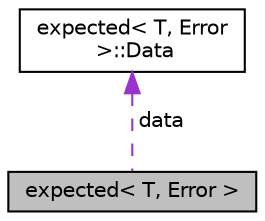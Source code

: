 digraph "expected&lt; T, Error &gt;"
{
  edge [fontname="Helvetica",fontsize="10",labelfontname="Helvetica",labelfontsize="10"];
  node [fontname="Helvetica",fontsize="10",shape=record];
  Node1 [label="expected\< T, Error \>",height=0.2,width=0.4,color="black", fillcolor="grey75", style="filled", fontcolor="black"];
  Node2 -> Node1 [dir="back",color="darkorchid3",fontsize="10",style="dashed",label=" data" ];
  Node2 [label="expected\< T, Error\l \>::Data",height=0.2,width=0.4,color="black", fillcolor="white", style="filled",URL="$structexpected_1_1_data.html"];
}
